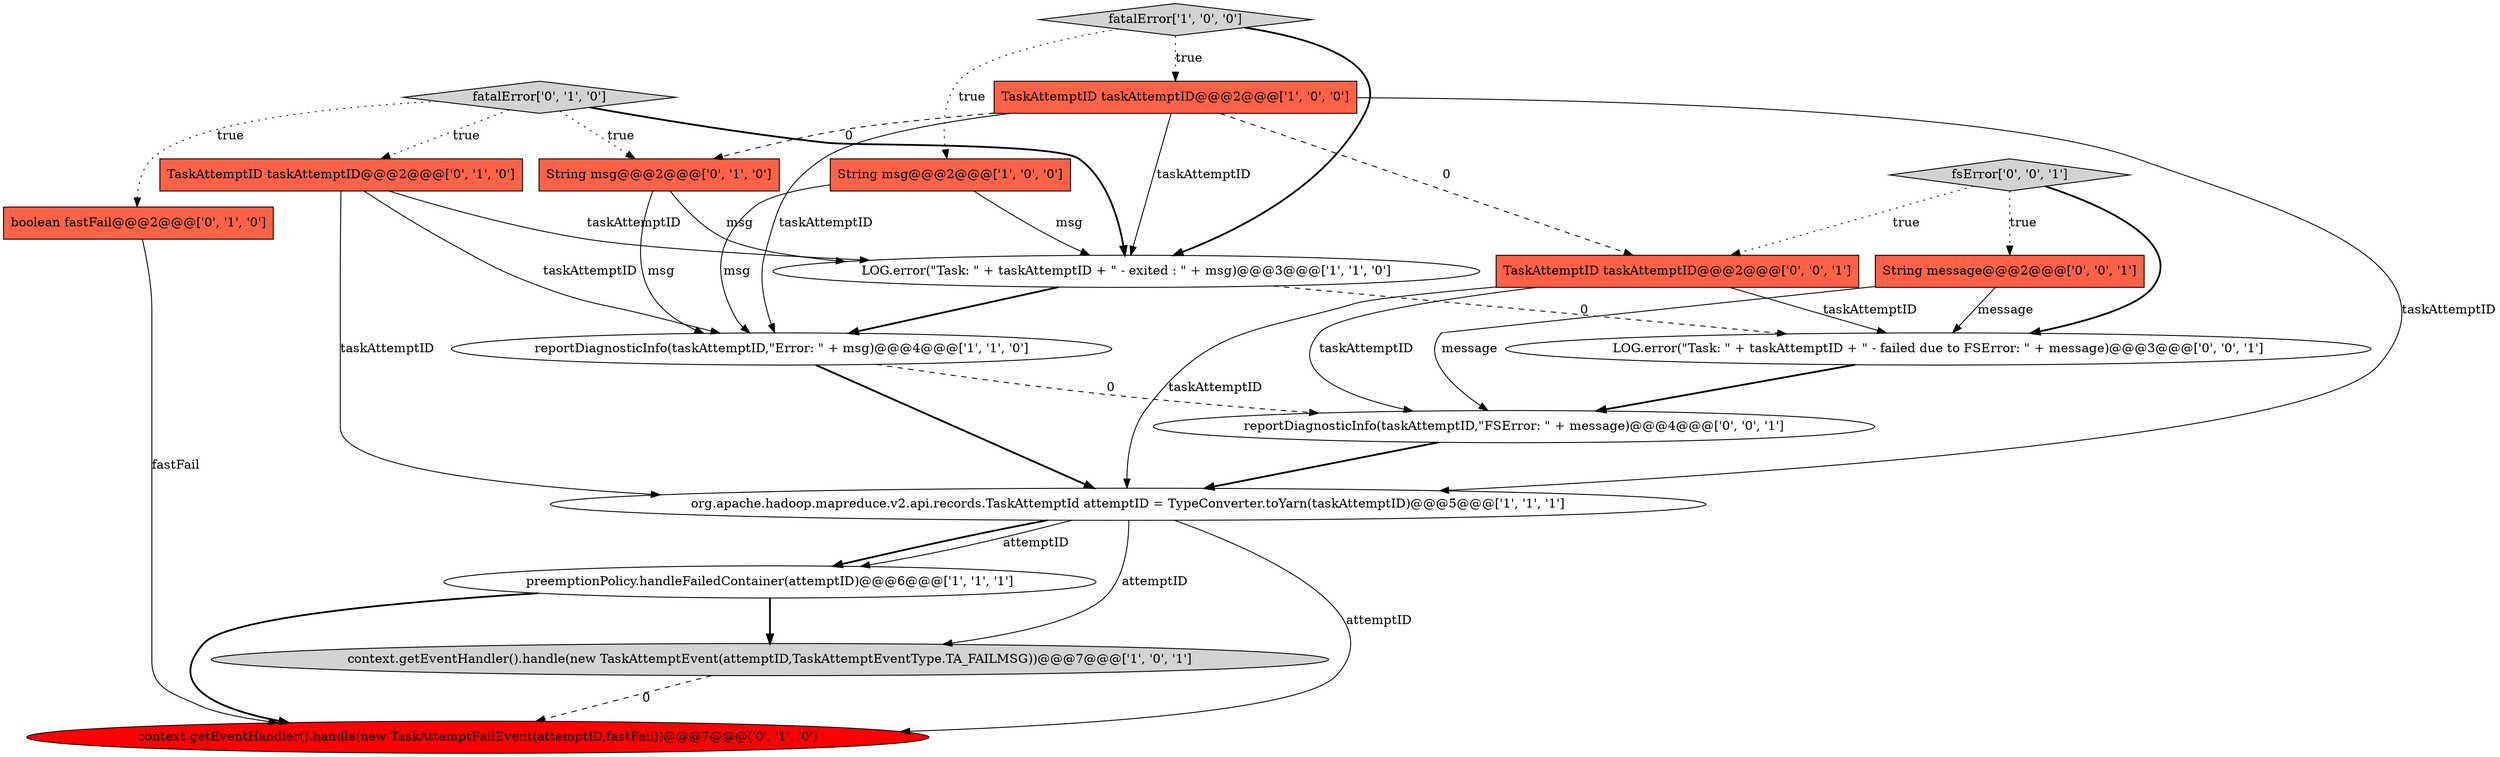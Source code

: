 digraph {
14 [style = filled, label = "LOG.error(\"Task: \" + taskAttemptID + \" - failed due to FSError: \" + message)@@@3@@@['0', '0', '1']", fillcolor = white, shape = ellipse image = "AAA0AAABBB3BBB"];
8 [style = filled, label = "fatalError['0', '1', '0']", fillcolor = lightgray, shape = diamond image = "AAA0AAABBB2BBB"];
2 [style = filled, label = "preemptionPolicy.handleFailedContainer(attemptID)@@@6@@@['1', '1', '1']", fillcolor = white, shape = ellipse image = "AAA0AAABBB1BBB"];
10 [style = filled, label = "context.getEventHandler().handle(new TaskAttemptFailEvent(attemptID,fastFail))@@@7@@@['0', '1', '0']", fillcolor = red, shape = ellipse image = "AAA1AAABBB2BBB"];
15 [style = filled, label = "reportDiagnosticInfo(taskAttemptID,\"FSError: \" + message)@@@4@@@['0', '0', '1']", fillcolor = white, shape = ellipse image = "AAA0AAABBB3BBB"];
11 [style = filled, label = "TaskAttemptID taskAttemptID@@@2@@@['0', '1', '0']", fillcolor = tomato, shape = box image = "AAA0AAABBB2BBB"];
13 [style = filled, label = "String message@@@2@@@['0', '0', '1']", fillcolor = tomato, shape = box image = "AAA0AAABBB3BBB"];
4 [style = filled, label = "fatalError['1', '0', '0']", fillcolor = lightgray, shape = diamond image = "AAA0AAABBB1BBB"];
0 [style = filled, label = "context.getEventHandler().handle(new TaskAttemptEvent(attemptID,TaskAttemptEventType.TA_FAILMSG))@@@7@@@['1', '0', '1']", fillcolor = lightgray, shape = ellipse image = "AAA0AAABBB1BBB"];
3 [style = filled, label = "reportDiagnosticInfo(taskAttemptID,\"Error: \" + msg)@@@4@@@['1', '1', '0']", fillcolor = white, shape = ellipse image = "AAA0AAABBB1BBB"];
1 [style = filled, label = "org.apache.hadoop.mapreduce.v2.api.records.TaskAttemptId attemptID = TypeConverter.toYarn(taskAttemptID)@@@5@@@['1', '1', '1']", fillcolor = white, shape = ellipse image = "AAA0AAABBB1BBB"];
7 [style = filled, label = "TaskAttemptID taskAttemptID@@@2@@@['1', '0', '0']", fillcolor = tomato, shape = box image = "AAA1AAABBB1BBB"];
6 [style = filled, label = "String msg@@@2@@@['1', '0', '0']", fillcolor = tomato, shape = box image = "AAA0AAABBB1BBB"];
9 [style = filled, label = "boolean fastFail@@@2@@@['0', '1', '0']", fillcolor = tomato, shape = box image = "AAA0AAABBB2BBB"];
12 [style = filled, label = "String msg@@@2@@@['0', '1', '0']", fillcolor = tomato, shape = box image = "AAA1AAABBB2BBB"];
17 [style = filled, label = "fsError['0', '0', '1']", fillcolor = lightgray, shape = diamond image = "AAA0AAABBB3BBB"];
5 [style = filled, label = "LOG.error(\"Task: \" + taskAttemptID + \" - exited : \" + msg)@@@3@@@['1', '1', '0']", fillcolor = white, shape = ellipse image = "AAA0AAABBB1BBB"];
16 [style = filled, label = "TaskAttemptID taskAttemptID@@@2@@@['0', '0', '1']", fillcolor = tomato, shape = box image = "AAA0AAABBB3BBB"];
4->6 [style = dotted, label="true"];
5->3 [style = bold, label=""];
13->15 [style = solid, label="message"];
1->10 [style = solid, label="attemptID"];
5->14 [style = dashed, label="0"];
3->1 [style = bold, label=""];
16->15 [style = solid, label="taskAttemptID"];
16->14 [style = solid, label="taskAttemptID"];
7->16 [style = dashed, label="0"];
16->1 [style = solid, label="taskAttemptID"];
9->10 [style = solid, label="fastFail"];
4->7 [style = dotted, label="true"];
2->10 [style = bold, label=""];
1->0 [style = solid, label="attemptID"];
0->10 [style = dashed, label="0"];
11->5 [style = solid, label="taskAttemptID"];
7->3 [style = solid, label="taskAttemptID"];
17->16 [style = dotted, label="true"];
12->3 [style = solid, label="msg"];
2->0 [style = bold, label=""];
7->5 [style = solid, label="taskAttemptID"];
8->12 [style = dotted, label="true"];
7->1 [style = solid, label="taskAttemptID"];
8->5 [style = bold, label=""];
17->14 [style = bold, label=""];
11->1 [style = solid, label="taskAttemptID"];
12->5 [style = solid, label="msg"];
11->3 [style = solid, label="taskAttemptID"];
7->12 [style = dashed, label="0"];
8->11 [style = dotted, label="true"];
6->5 [style = solid, label="msg"];
3->15 [style = dashed, label="0"];
13->14 [style = solid, label="message"];
14->15 [style = bold, label=""];
1->2 [style = bold, label=""];
8->9 [style = dotted, label="true"];
17->13 [style = dotted, label="true"];
4->5 [style = bold, label=""];
6->3 [style = solid, label="msg"];
15->1 [style = bold, label=""];
1->2 [style = solid, label="attemptID"];
}
